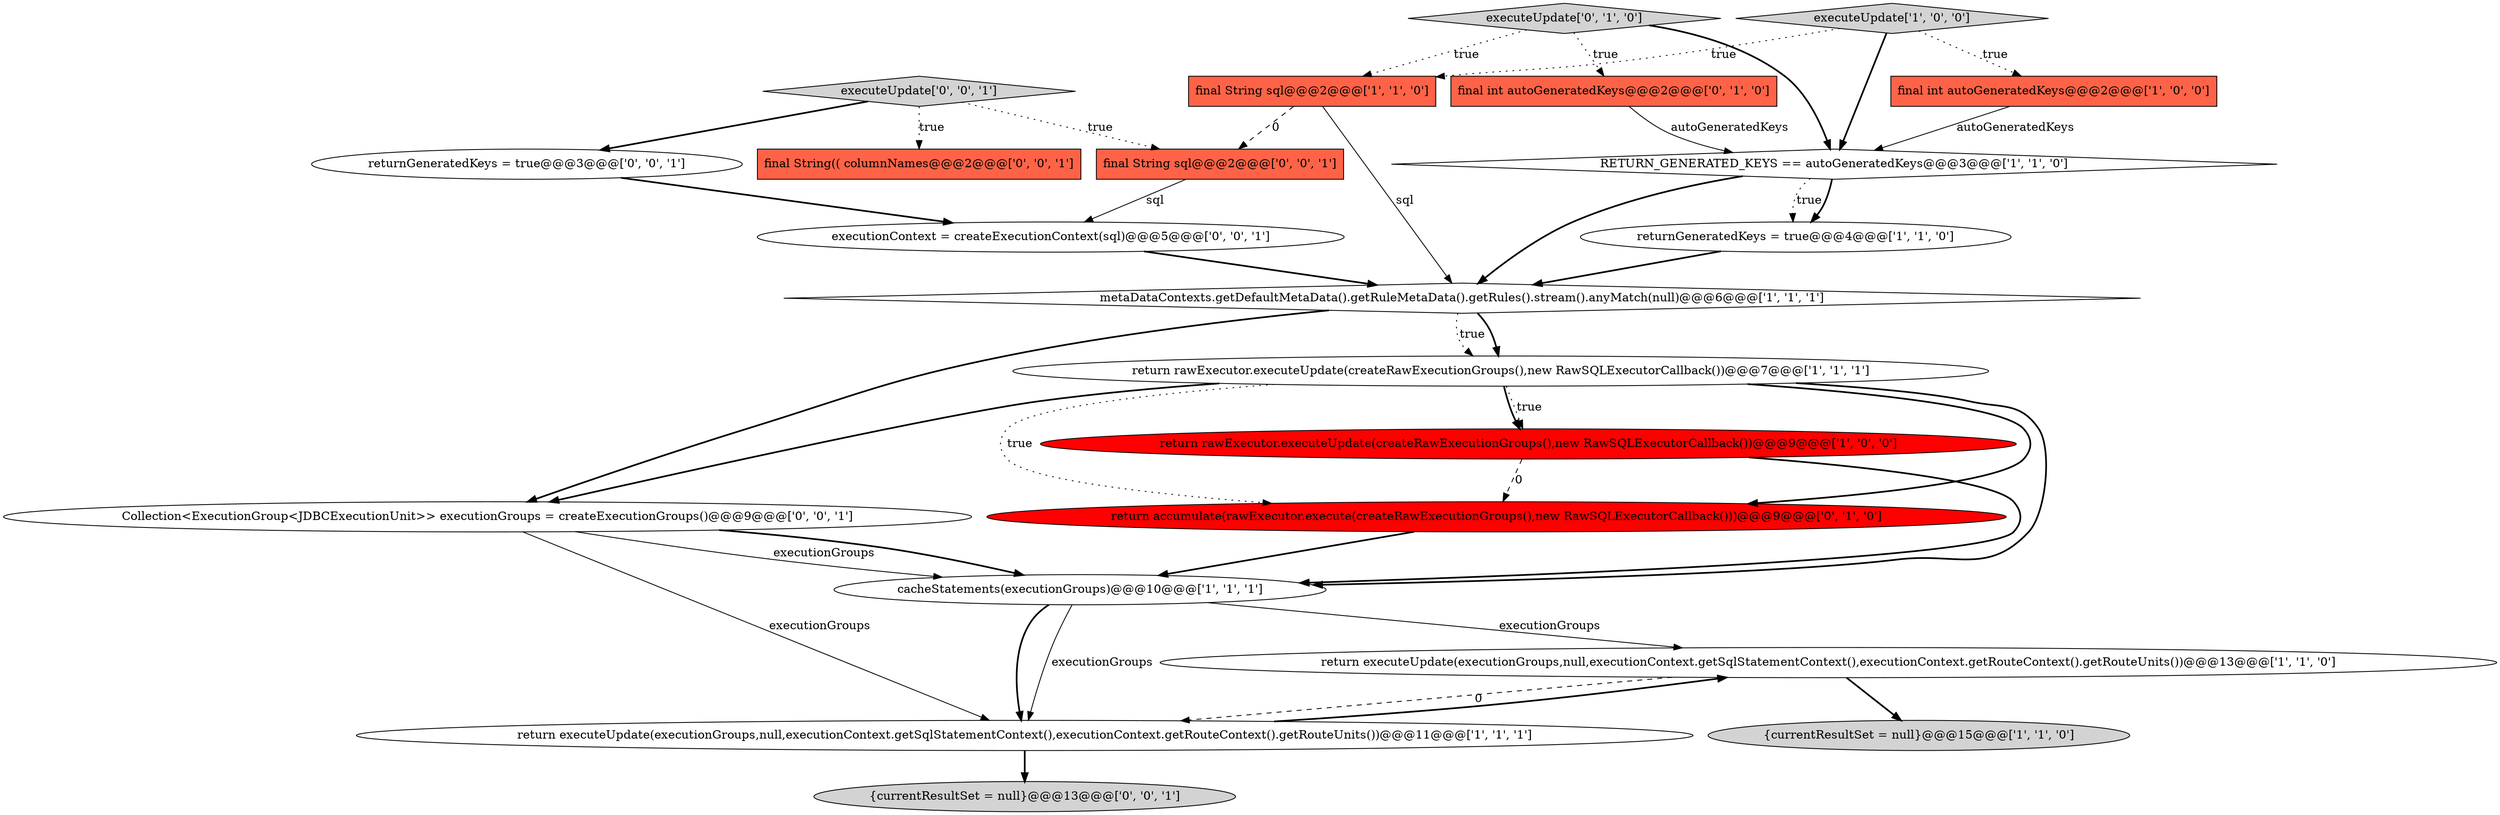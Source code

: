 digraph {
19 [style = filled, label = "returnGeneratedKeys = true@@@3@@@['0', '0', '1']", fillcolor = white, shape = ellipse image = "AAA0AAABBB3BBB"];
12 [style = filled, label = "executeUpdate['0', '1', '0']", fillcolor = lightgray, shape = diamond image = "AAA0AAABBB2BBB"];
4 [style = filled, label = "metaDataContexts.getDefaultMetaData().getRuleMetaData().getRules().stream().anyMatch(null)@@@6@@@['1', '1', '1']", fillcolor = white, shape = diamond image = "AAA0AAABBB1BBB"];
11 [style = filled, label = "return executeUpdate(executionGroups,null,executionContext.getSqlStatementContext(),executionContext.getRouteContext().getRouteUnits())@@@13@@@['1', '1', '0']", fillcolor = white, shape = ellipse image = "AAA0AAABBB1BBB"];
8 [style = filled, label = "cacheStatements(executionGroups)@@@10@@@['1', '1', '1']", fillcolor = white, shape = ellipse image = "AAA0AAABBB1BBB"];
20 [style = filled, label = "{currentResultSet = null}@@@13@@@['0', '0', '1']", fillcolor = lightgray, shape = ellipse image = "AAA0AAABBB3BBB"];
18 [style = filled, label = "executionContext = createExecutionContext(sql)@@@5@@@['0', '0', '1']", fillcolor = white, shape = ellipse image = "AAA0AAABBB3BBB"];
9 [style = filled, label = "return rawExecutor.executeUpdate(createRawExecutionGroups(),new RawSQLExecutorCallback())@@@9@@@['1', '0', '0']", fillcolor = red, shape = ellipse image = "AAA1AAABBB1BBB"];
2 [style = filled, label = "RETURN_GENERATED_KEYS == autoGeneratedKeys@@@3@@@['1', '1', '0']", fillcolor = white, shape = diamond image = "AAA0AAABBB1BBB"];
16 [style = filled, label = "final String sql@@@2@@@['0', '0', '1']", fillcolor = tomato, shape = box image = "AAA0AAABBB3BBB"];
13 [style = filled, label = "return accumulate(rawExecutor.execute(createRawExecutionGroups(),new RawSQLExecutorCallback()))@@@9@@@['0', '1', '0']", fillcolor = red, shape = ellipse image = "AAA1AAABBB2BBB"];
21 [style = filled, label = "executeUpdate['0', '0', '1']", fillcolor = lightgray, shape = diamond image = "AAA0AAABBB3BBB"];
3 [style = filled, label = "executeUpdate['1', '0', '0']", fillcolor = lightgray, shape = diamond image = "AAA0AAABBB1BBB"];
15 [style = filled, label = "final String(( columnNames@@@2@@@['0', '0', '1']", fillcolor = tomato, shape = box image = "AAA0AAABBB3BBB"];
17 [style = filled, label = "Collection<ExecutionGroup<JDBCExecutionUnit>> executionGroups = createExecutionGroups()@@@9@@@['0', '0', '1']", fillcolor = white, shape = ellipse image = "AAA0AAABBB3BBB"];
7 [style = filled, label = "returnGeneratedKeys = true@@@4@@@['1', '1', '0']", fillcolor = white, shape = ellipse image = "AAA0AAABBB1BBB"];
5 [style = filled, label = "return executeUpdate(executionGroups,null,executionContext.getSqlStatementContext(),executionContext.getRouteContext().getRouteUnits())@@@11@@@['1', '1', '1']", fillcolor = white, shape = ellipse image = "AAA0AAABBB1BBB"];
0 [style = filled, label = "final int autoGeneratedKeys@@@2@@@['1', '0', '0']", fillcolor = tomato, shape = box image = "AAA0AAABBB1BBB"];
10 [style = filled, label = "return rawExecutor.executeUpdate(createRawExecutionGroups(),new RawSQLExecutorCallback())@@@7@@@['1', '1', '1']", fillcolor = white, shape = ellipse image = "AAA0AAABBB1BBB"];
1 [style = filled, label = "final String sql@@@2@@@['1', '1', '0']", fillcolor = tomato, shape = box image = "AAA0AAABBB1BBB"];
14 [style = filled, label = "final int autoGeneratedKeys@@@2@@@['0', '1', '0']", fillcolor = tomato, shape = box image = "AAA0AAABBB2BBB"];
6 [style = filled, label = "{currentResultSet = null}@@@15@@@['1', '1', '0']", fillcolor = lightgray, shape = ellipse image = "AAA0AAABBB1BBB"];
4->10 [style = bold, label=""];
17->8 [style = bold, label=""];
8->11 [style = solid, label="executionGroups"];
19->18 [style = bold, label=""];
4->17 [style = bold, label=""];
21->19 [style = bold, label=""];
21->15 [style = dotted, label="true"];
5->20 [style = bold, label=""];
4->10 [style = dotted, label="true"];
11->6 [style = bold, label=""];
11->5 [style = dashed, label="0"];
12->1 [style = dotted, label="true"];
10->17 [style = bold, label=""];
7->4 [style = bold, label=""];
10->9 [style = dotted, label="true"];
9->8 [style = bold, label=""];
2->4 [style = bold, label=""];
17->5 [style = solid, label="executionGroups"];
14->2 [style = solid, label="autoGeneratedKeys"];
16->18 [style = solid, label="sql"];
12->14 [style = dotted, label="true"];
12->2 [style = bold, label=""];
18->4 [style = bold, label=""];
10->8 [style = bold, label=""];
10->13 [style = dotted, label="true"];
8->5 [style = bold, label=""];
3->2 [style = bold, label=""];
10->13 [style = bold, label=""];
1->16 [style = dashed, label="0"];
2->7 [style = dotted, label="true"];
9->13 [style = dashed, label="0"];
17->8 [style = solid, label="executionGroups"];
3->0 [style = dotted, label="true"];
10->9 [style = bold, label=""];
5->11 [style = bold, label=""];
1->4 [style = solid, label="sql"];
21->16 [style = dotted, label="true"];
2->7 [style = bold, label=""];
13->8 [style = bold, label=""];
3->1 [style = dotted, label="true"];
8->5 [style = solid, label="executionGroups"];
0->2 [style = solid, label="autoGeneratedKeys"];
}
